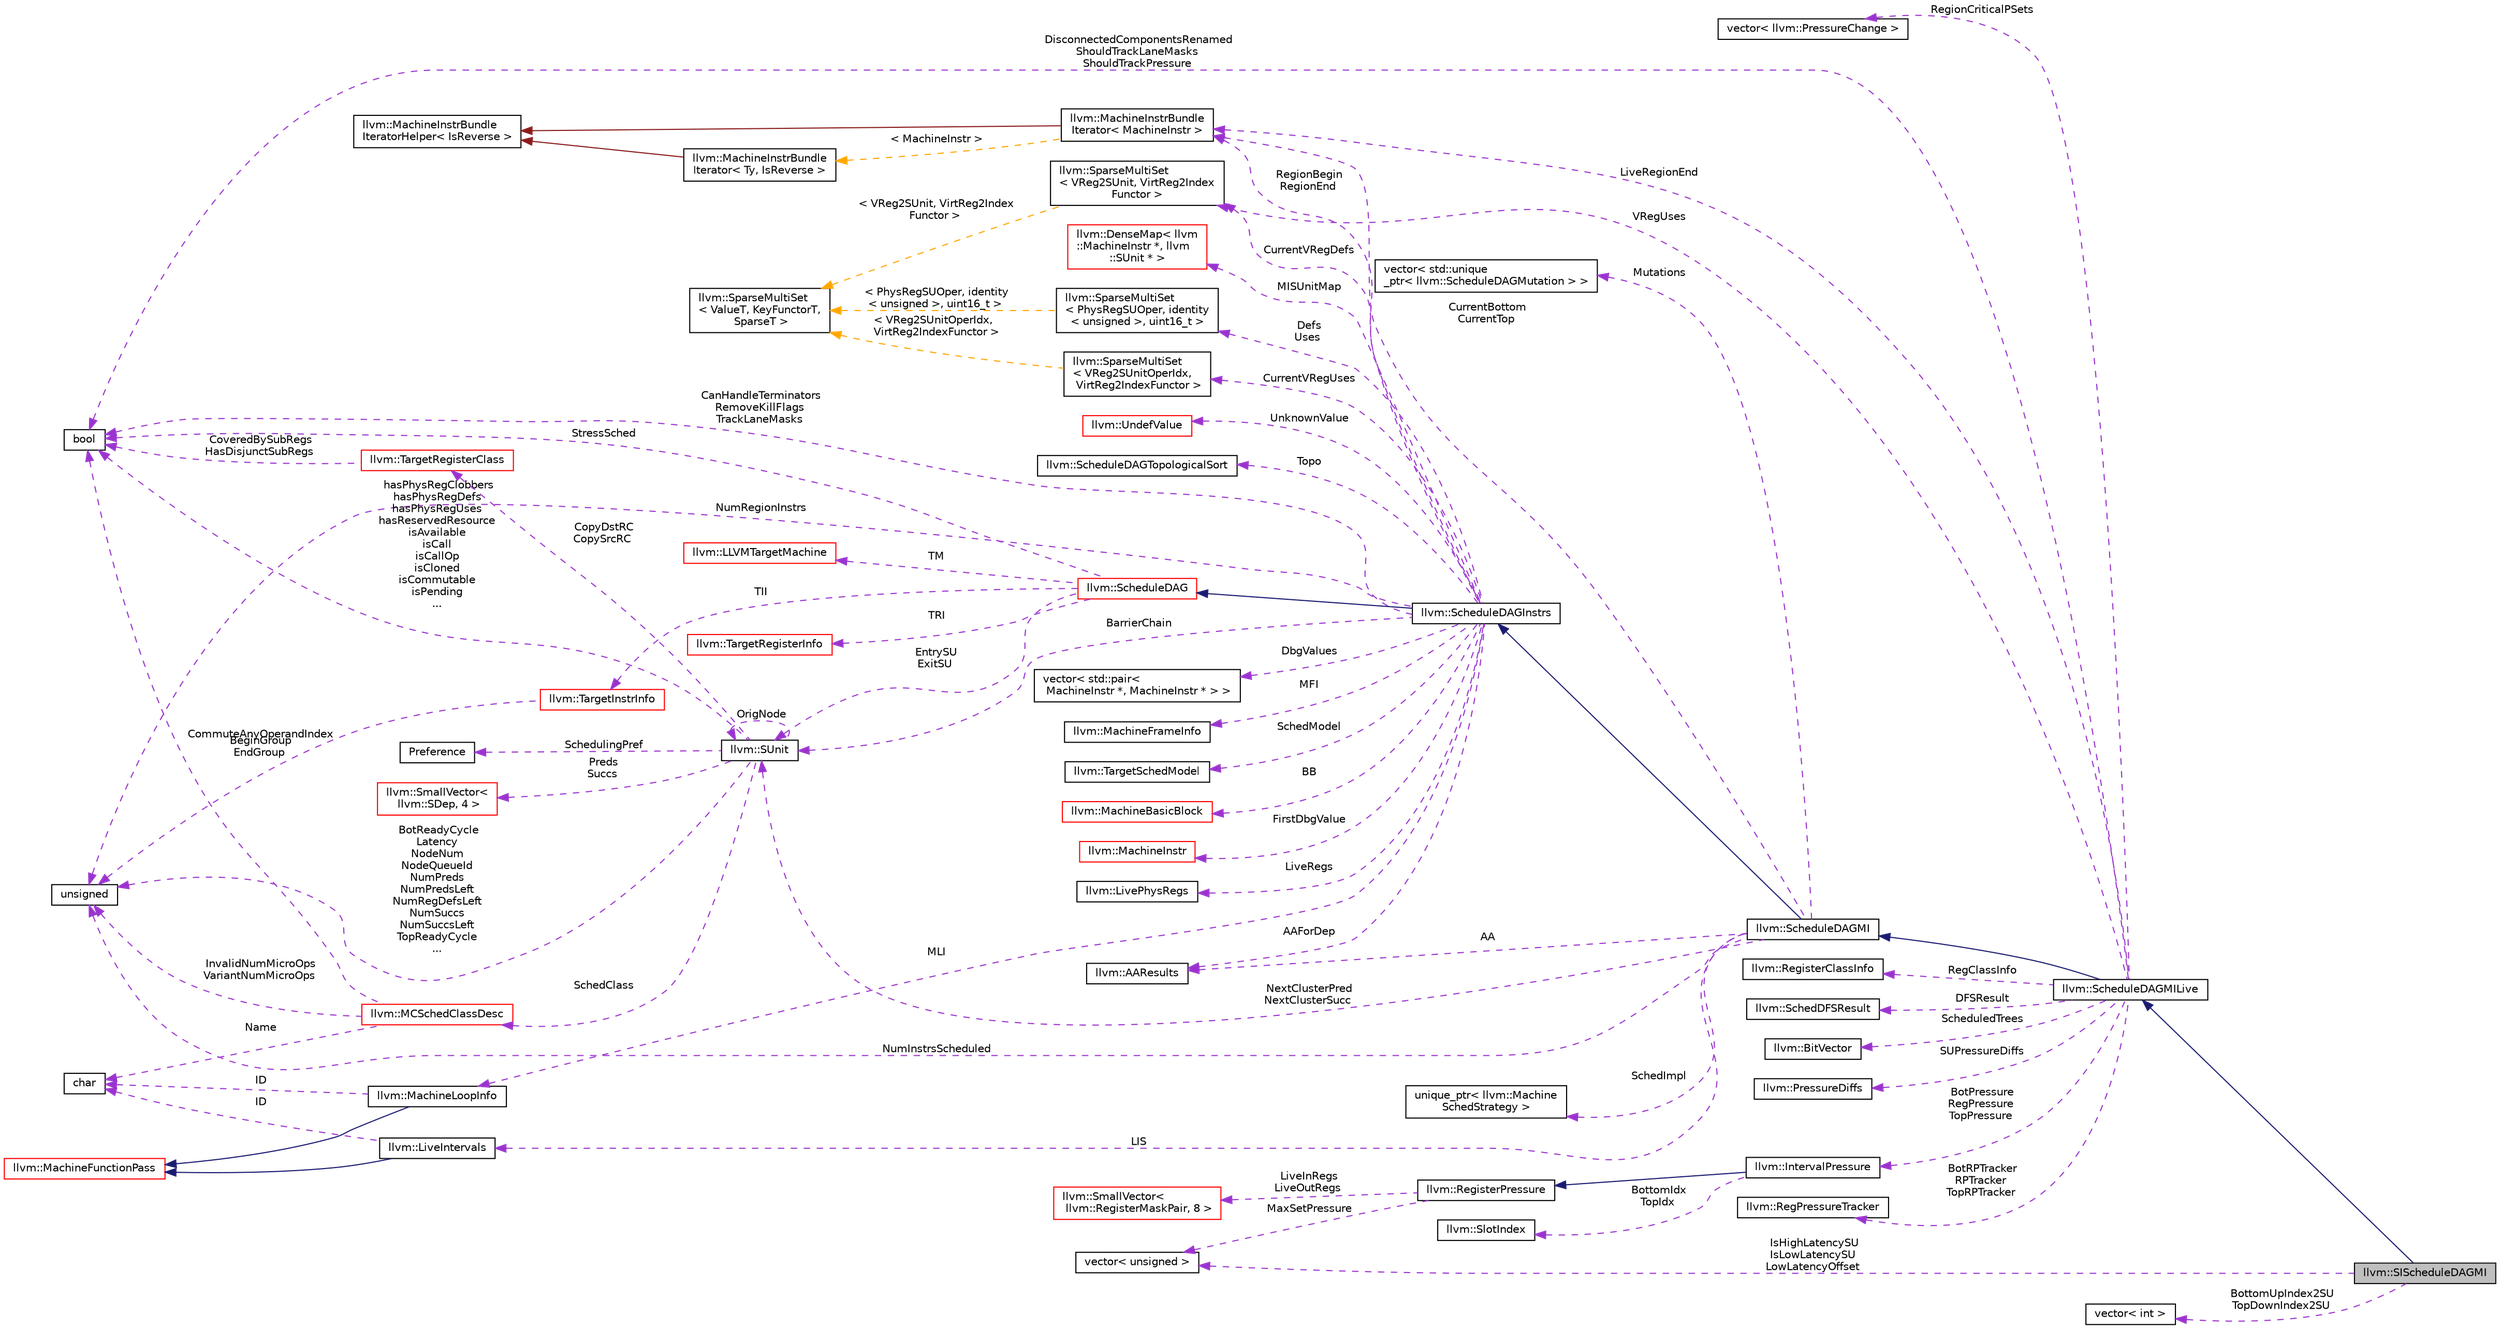 digraph "llvm::SIScheduleDAGMI"
{
 // LATEX_PDF_SIZE
  bgcolor="transparent";
  edge [fontname="Helvetica",fontsize="10",labelfontname="Helvetica",labelfontsize="10"];
  node [fontname="Helvetica",fontsize="10",shape="box"];
  rankdir="LR";
  Node1 [label="llvm::SIScheduleDAGMI",height=0.2,width=0.4,color="black", fillcolor="grey75", style="filled", fontcolor="black",tooltip=" "];
  Node2 -> Node1 [dir="back",color="midnightblue",fontsize="10",style="solid",fontname="Helvetica"];
  Node2 [label="llvm::ScheduleDAGMILive",height=0.2,width=0.4,color="black",URL="$classllvm_1_1ScheduleDAGMILive.html",tooltip="ScheduleDAGMILive is an implementation of ScheduleDAGInstrs that schedules machine instructions while..."];
  Node3 -> Node2 [dir="back",color="midnightblue",fontsize="10",style="solid",fontname="Helvetica"];
  Node3 [label="llvm::ScheduleDAGMI",height=0.2,width=0.4,color="black",URL="$classllvm_1_1ScheduleDAGMI.html",tooltip="ScheduleDAGMI is an implementation of ScheduleDAGInstrs that simply schedules machine instructions ac..."];
  Node4 -> Node3 [dir="back",color="midnightblue",fontsize="10",style="solid",fontname="Helvetica"];
  Node4 [label="llvm::ScheduleDAGInstrs",height=0.2,width=0.4,color="black",URL="$classllvm_1_1ScheduleDAGInstrs.html",tooltip="A ScheduleDAG for scheduling lists of MachineInstr."];
  Node5 -> Node4 [dir="back",color="midnightblue",fontsize="10",style="solid",fontname="Helvetica"];
  Node5 [label="llvm::ScheduleDAG",height=0.2,width=0.4,color="red",URL="$classllvm_1_1ScheduleDAG.html",tooltip=" "];
  Node6 -> Node5 [dir="back",color="darkorchid3",fontsize="10",style="dashed",label=" TM" ,fontname="Helvetica"];
  Node6 [label="llvm::LLVMTargetMachine",height=0.2,width=0.4,color="red",URL="$classllvm_1_1LLVMTargetMachine.html",tooltip="This class describes a target machine that is implemented with the LLVM target-independent code gener..."];
  Node34 -> Node5 [dir="back",color="darkorchid3",fontsize="10",style="dashed",label=" TII" ,fontname="Helvetica"];
  Node34 [label="llvm::TargetInstrInfo",height=0.2,width=0.4,color="red",URL="$classllvm_1_1TargetInstrInfo.html",tooltip="TargetInstrInfo - Interface to description of machine instruction set."];
  Node19 -> Node34 [dir="back",color="darkorchid3",fontsize="10",style="dashed",label=" CommuteAnyOperandIndex" ,fontname="Helvetica"];
  Node19 [label="unsigned",height=0.2,width=0.4,color="black",URL="$classunsigned.html",tooltip=" "];
  Node36 -> Node5 [dir="back",color="darkorchid3",fontsize="10",style="dashed",label=" TRI" ,fontname="Helvetica"];
  Node36 [label="llvm::TargetRegisterInfo",height=0.2,width=0.4,color="red",URL="$classllvm_1_1TargetRegisterInfo.html",tooltip="TargetRegisterInfo base class - We assume that the target defines a static array of TargetRegisterDes..."];
  Node56 -> Node5 [dir="back",color="darkorchid3",fontsize="10",style="dashed",label=" EntrySU\nExitSU" ,fontname="Helvetica"];
  Node56 [label="llvm::SUnit",height=0.2,width=0.4,color="black",URL="$classllvm_1_1SUnit.html",tooltip="Scheduling unit. This is a node in the scheduling DAG."];
  Node56 -> Node56 [dir="back",color="darkorchid3",fontsize="10",style="dashed",label=" OrigNode" ,fontname="Helvetica"];
  Node57 -> Node56 [dir="back",color="darkorchid3",fontsize="10",style="dashed",label=" SchedClass" ,fontname="Helvetica"];
  Node57 [label="llvm::MCSchedClassDesc",height=0.2,width=0.4,color="red",URL="$structllvm_1_1MCSchedClassDesc.html",tooltip="Summarize the scheduling resources required for an instruction of a particular scheduling class."];
  Node19 -> Node57 [dir="back",color="darkorchid3",fontsize="10",style="dashed",label=" InvalidNumMicroOps\nVariantNumMicroOps" ,fontname="Helvetica"];
  Node48 -> Node57 [dir="back",color="darkorchid3",fontsize="10",style="dashed",label=" Name" ,fontname="Helvetica"];
  Node48 [label="char",height=0.2,width=0.4,color="black",URL="$classchar.html",tooltip=" "];
  Node31 -> Node57 [dir="back",color="darkorchid3",fontsize="10",style="dashed",label=" BeginGroup\nEndGroup" ,fontname="Helvetica"];
  Node31 [label="bool",height=0.2,width=0.4,color="black",URL="$classbool.html",tooltip=" "];
  Node59 -> Node56 [dir="back",color="darkorchid3",fontsize="10",style="dashed",label=" Preds\nSuccs" ,fontname="Helvetica"];
  Node59 [label="llvm::SmallVector\<\l llvm::SDep, 4 \>",height=0.2,width=0.4,color="red",URL="$classllvm_1_1SmallVector.html",tooltip=" "];
  Node19 -> Node56 [dir="back",color="darkorchid3",fontsize="10",style="dashed",label=" BotReadyCycle\nLatency\nNodeNum\nNodeQueueId\nNumPreds\nNumPredsLeft\nNumRegDefsLeft\nNumSuccs\nNumSuccsLeft\nTopReadyCycle\n..." ,fontname="Helvetica"];
  Node31 -> Node56 [dir="back",color="darkorchid3",fontsize="10",style="dashed",label=" hasPhysRegClobbers\nhasPhysRegDefs\nhasPhysRegUses\nhasReservedResource\nisAvailable\nisCall\nisCallOp\nisCloned\nisCommutable\nisPending\n..." ,fontname="Helvetica"];
  Node62 -> Node56 [dir="back",color="darkorchid3",fontsize="10",style="dashed",label=" SchedulingPref" ,fontname="Helvetica"];
  Node62 [label="Preference",height=0.2,width=0.4,color="black",tooltip=" "];
  Node63 -> Node56 [dir="back",color="darkorchid3",fontsize="10",style="dashed",label=" CopyDstRC\nCopySrcRC" ,fontname="Helvetica"];
  Node63 [label="llvm::TargetRegisterClass",height=0.2,width=0.4,color="red",URL="$classllvm_1_1TargetRegisterClass.html",tooltip=" "];
  Node31 -> Node63 [dir="back",color="darkorchid3",fontsize="10",style="dashed",label=" CoveredBySubRegs\nHasDisjunctSubRegs" ,fontname="Helvetica"];
  Node31 -> Node5 [dir="back",color="darkorchid3",fontsize="10",style="dashed",label=" StressSched" ,fontname="Helvetica"];
  Node72 -> Node4 [dir="back",color="darkorchid3",fontsize="10",style="dashed",label=" MLI" ,fontname="Helvetica"];
  Node72 [label="llvm::MachineLoopInfo",height=0.2,width=0.4,color="black",URL="$classllvm_1_1MachineLoopInfo.html",tooltip=" "];
  Node73 -> Node72 [dir="back",color="midnightblue",fontsize="10",style="solid",fontname="Helvetica"];
  Node73 [label="llvm::MachineFunctionPass",height=0.2,width=0.4,color="red",URL="$classllvm_1_1MachineFunctionPass.html",tooltip="MachineFunctionPass - This class adapts the FunctionPass interface to allow convenient creation of pa..."];
  Node48 -> Node72 [dir="back",color="darkorchid3",fontsize="10",style="dashed",label=" ID" ,fontname="Helvetica"];
  Node76 -> Node4 [dir="back",color="darkorchid3",fontsize="10",style="dashed",label=" MFI" ,fontname="Helvetica"];
  Node76 [label="llvm::MachineFrameInfo",height=0.2,width=0.4,color="black",URL="$classllvm_1_1MachineFrameInfo.html",tooltip="The MachineFrameInfo class represents an abstract stack frame until prolog/epilog code is inserted."];
  Node77 -> Node4 [dir="back",color="darkorchid3",fontsize="10",style="dashed",label=" SchedModel" ,fontname="Helvetica"];
  Node77 [label="llvm::TargetSchedModel",height=0.2,width=0.4,color="black",URL="$classllvm_1_1TargetSchedModel.html",tooltip="Provide an instruction scheduling machine model to CodeGen passes."];
  Node31 -> Node4 [dir="back",color="darkorchid3",fontsize="10",style="dashed",label=" CanHandleTerminators\nRemoveKillFlags\nTrackLaneMasks" ,fontname="Helvetica"];
  Node78 -> Node4 [dir="back",color="darkorchid3",fontsize="10",style="dashed",label=" BB" ,fontname="Helvetica"];
  Node78 [label="llvm::MachineBasicBlock",height=0.2,width=0.4,color="red",URL="$classllvm_1_1MachineBasicBlock.html",tooltip=" "];
  Node88 -> Node4 [dir="back",color="darkorchid3",fontsize="10",style="dashed",label=" RegionBegin\nRegionEnd" ,fontname="Helvetica"];
  Node88 [label="llvm::MachineInstrBundle\lIterator\< MachineInstr \>",height=0.2,width=0.4,color="black",URL="$classllvm_1_1MachineInstrBundleIterator.html",tooltip=" "];
  Node89 -> Node88 [dir="back",color="firebrick4",fontsize="10",style="solid",fontname="Helvetica"];
  Node89 [label="llvm::MachineInstrBundle\lIteratorHelper\< IsReverse \>",height=0.2,width=0.4,color="black",URL="$structllvm_1_1MachineInstrBundleIteratorHelper.html",tooltip=" "];
  Node90 -> Node88 [dir="back",color="orange",fontsize="10",style="dashed",label=" \< MachineInstr \>" ,fontname="Helvetica"];
  Node90 [label="llvm::MachineInstrBundle\lIterator\< Ty, IsReverse \>",height=0.2,width=0.4,color="black",URL="$classllvm_1_1MachineInstrBundleIterator.html",tooltip="MachineBasicBlock iterator that automatically skips over MIs that are inside bundles (i...."];
  Node89 -> Node90 [dir="back",color="firebrick4",fontsize="10",style="solid",fontname="Helvetica"];
  Node19 -> Node4 [dir="back",color="darkorchid3",fontsize="10",style="dashed",label=" NumRegionInstrs" ,fontname="Helvetica"];
  Node91 -> Node4 [dir="back",color="darkorchid3",fontsize="10",style="dashed",label=" MISUnitMap" ,fontname="Helvetica"];
  Node91 [label="llvm::DenseMap\< llvm\l::MachineInstr *, llvm\l::SUnit * \>",height=0.2,width=0.4,color="red",URL="$classllvm_1_1DenseMap.html",tooltip=" "];
  Node96 -> Node4 [dir="back",color="darkorchid3",fontsize="10",style="dashed",label=" Defs\nUses" ,fontname="Helvetica"];
  Node96 [label="llvm::SparseMultiSet\l\< PhysRegSUOper, identity\l\< unsigned \>, uint16_t \>",height=0.2,width=0.4,color="black",URL="$classllvm_1_1SparseMultiSet.html",tooltip=" "];
  Node97 -> Node96 [dir="back",color="orange",fontsize="10",style="dashed",label=" \< PhysRegSUOper, identity\l\< unsigned \>, uint16_t \>" ,fontname="Helvetica"];
  Node97 [label="llvm::SparseMultiSet\l\< ValueT, KeyFunctorT,\l SparseT \>",height=0.2,width=0.4,color="black",URL="$classllvm_1_1SparseMultiSet.html",tooltip="Fast multiset implementation for objects that can be identified by small unsigned keys."];
  Node98 -> Node4 [dir="back",color="darkorchid3",fontsize="10",style="dashed",label=" CurrentVRegDefs" ,fontname="Helvetica"];
  Node98 [label="llvm::SparseMultiSet\l\< VReg2SUnit, VirtReg2Index\lFunctor \>",height=0.2,width=0.4,color="black",URL="$classllvm_1_1SparseMultiSet.html",tooltip=" "];
  Node97 -> Node98 [dir="back",color="orange",fontsize="10",style="dashed",label=" \< VReg2SUnit, VirtReg2Index\lFunctor \>" ,fontname="Helvetica"];
  Node99 -> Node4 [dir="back",color="darkorchid3",fontsize="10",style="dashed",label=" CurrentVRegUses" ,fontname="Helvetica"];
  Node99 [label="llvm::SparseMultiSet\l\< VReg2SUnitOperIdx,\l VirtReg2IndexFunctor \>",height=0.2,width=0.4,color="black",URL="$classllvm_1_1SparseMultiSet.html",tooltip=" "];
  Node97 -> Node99 [dir="back",color="orange",fontsize="10",style="dashed",label=" \< VReg2SUnitOperIdx,\l VirtReg2IndexFunctor \>" ,fontname="Helvetica"];
  Node100 -> Node4 [dir="back",color="darkorchid3",fontsize="10",style="dashed",label=" AAForDep" ,fontname="Helvetica"];
  Node100 [label="llvm::AAResults",height=0.2,width=0.4,color="black",URL="$classllvm_1_1AAResults.html",tooltip=" "];
  Node56 -> Node4 [dir="back",color="darkorchid3",fontsize="10",style="dashed",label=" BarrierChain" ,fontname="Helvetica"];
  Node101 -> Node4 [dir="back",color="darkorchid3",fontsize="10",style="dashed",label=" UnknownValue" ,fontname="Helvetica"];
  Node101 [label="llvm::UndefValue",height=0.2,width=0.4,color="red",URL="$classllvm_1_1UndefValue.html",tooltip="'undef' values are things that do not have specified contents."];
  Node106 -> Node4 [dir="back",color="darkorchid3",fontsize="10",style="dashed",label=" Topo" ,fontname="Helvetica"];
  Node106 [label="llvm::ScheduleDAGTopologicalSort",height=0.2,width=0.4,color="black",URL="$classllvm_1_1ScheduleDAGTopologicalSort.html",tooltip="This class can compute a topological ordering for SUnits and provides methods for dynamically updatin..."];
  Node107 -> Node4 [dir="back",color="darkorchid3",fontsize="10",style="dashed",label=" DbgValues" ,fontname="Helvetica"];
  Node107 [label="vector\< std::pair\<\l MachineInstr *, MachineInstr * \> \>",height=0.2,width=0.4,color="black",tooltip=" "];
  Node108 -> Node4 [dir="back",color="darkorchid3",fontsize="10",style="dashed",label=" FirstDbgValue" ,fontname="Helvetica"];
  Node108 [label="llvm::MachineInstr",height=0.2,width=0.4,color="red",URL="$classllvm_1_1MachineInstr.html",tooltip="Representation of each machine instruction."];
  Node111 -> Node4 [dir="back",color="darkorchid3",fontsize="10",style="dashed",label=" LiveRegs" ,fontname="Helvetica"];
  Node111 [label="llvm::LivePhysRegs",height=0.2,width=0.4,color="black",URL="$classllvm_1_1LivePhysRegs.html",tooltip="A set of physical registers with utility functions to track liveness when walking backward/forward th..."];
  Node100 -> Node3 [dir="back",color="darkorchid3",fontsize="10",style="dashed",label=" AA" ,fontname="Helvetica"];
  Node112 -> Node3 [dir="back",color="darkorchid3",fontsize="10",style="dashed",label=" LIS" ,fontname="Helvetica"];
  Node112 [label="llvm::LiveIntervals",height=0.2,width=0.4,color="black",URL="$classllvm_1_1LiveIntervals.html",tooltip=" "];
  Node73 -> Node112 [dir="back",color="midnightblue",fontsize="10",style="solid",fontname="Helvetica"];
  Node48 -> Node112 [dir="back",color="darkorchid3",fontsize="10",style="dashed",label=" ID" ,fontname="Helvetica"];
  Node113 -> Node3 [dir="back",color="darkorchid3",fontsize="10",style="dashed",label=" SchedImpl" ,fontname="Helvetica"];
  Node113 [label="unique_ptr\< llvm::Machine\lSchedStrategy \>",height=0.2,width=0.4,color="black",tooltip=" "];
  Node114 -> Node3 [dir="back",color="darkorchid3",fontsize="10",style="dashed",label=" Mutations" ,fontname="Helvetica"];
  Node114 [label="vector\< std::unique\l_ptr\< llvm::ScheduleDAGMutation \> \>",height=0.2,width=0.4,color="black",tooltip=" "];
  Node88 -> Node3 [dir="back",color="darkorchid3",fontsize="10",style="dashed",label=" CurrentBottom\nCurrentTop" ,fontname="Helvetica"];
  Node56 -> Node3 [dir="back",color="darkorchid3",fontsize="10",style="dashed",label=" NextClusterPred\nNextClusterSucc" ,fontname="Helvetica"];
  Node19 -> Node3 [dir="back",color="darkorchid3",fontsize="10",style="dashed",label=" NumInstrsScheduled" ,fontname="Helvetica"];
  Node115 -> Node2 [dir="back",color="darkorchid3",fontsize="10",style="dashed",label=" RegClassInfo" ,fontname="Helvetica"];
  Node115 [label="llvm::RegisterClassInfo",height=0.2,width=0.4,color="black",URL="$classllvm_1_1RegisterClassInfo.html",tooltip=" "];
  Node116 -> Node2 [dir="back",color="darkorchid3",fontsize="10",style="dashed",label=" DFSResult" ,fontname="Helvetica"];
  Node116 [label="llvm::SchedDFSResult",height=0.2,width=0.4,color="black",URL="$classllvm_1_1SchedDFSResult.html",tooltip="Compute the values of each DAG node for various metrics during DFS."];
  Node117 -> Node2 [dir="back",color="darkorchid3",fontsize="10",style="dashed",label=" ScheduledTrees" ,fontname="Helvetica"];
  Node117 [label="llvm::BitVector",height=0.2,width=0.4,color="black",URL="$classllvm_1_1BitVector.html",tooltip=" "];
  Node88 -> Node2 [dir="back",color="darkorchid3",fontsize="10",style="dashed",label=" LiveRegionEnd" ,fontname="Helvetica"];
  Node98 -> Node2 [dir="back",color="darkorchid3",fontsize="10",style="dashed",label=" VRegUses" ,fontname="Helvetica"];
  Node118 -> Node2 [dir="back",color="darkorchid3",fontsize="10",style="dashed",label=" SUPressureDiffs" ,fontname="Helvetica"];
  Node118 [label="llvm::PressureDiffs",height=0.2,width=0.4,color="black",URL="$classllvm_1_1PressureDiffs.html",tooltip="Array of PressureDiffs."];
  Node31 -> Node2 [dir="back",color="darkorchid3",fontsize="10",style="dashed",label=" DisconnectedComponentsRenamed\nShouldTrackLaneMasks\nShouldTrackPressure" ,fontname="Helvetica"];
  Node119 -> Node2 [dir="back",color="darkorchid3",fontsize="10",style="dashed",label=" BotPressure\nRegPressure\nTopPressure" ,fontname="Helvetica"];
  Node119 [label="llvm::IntervalPressure",height=0.2,width=0.4,color="black",URL="$structllvm_1_1IntervalPressure.html",tooltip="RegisterPressure computed within a region of instructions delimited by TopIdx and BottomIdx."];
  Node120 -> Node119 [dir="back",color="midnightblue",fontsize="10",style="solid",fontname="Helvetica"];
  Node120 [label="llvm::RegisterPressure",height=0.2,width=0.4,color="black",URL="$structllvm_1_1RegisterPressure.html",tooltip="Base class for register pressure results."];
  Node121 -> Node120 [dir="back",color="darkorchid3",fontsize="10",style="dashed",label=" MaxSetPressure" ,fontname="Helvetica"];
  Node121 [label="vector\< unsigned \>",height=0.2,width=0.4,color="black",tooltip=" "];
  Node122 -> Node120 [dir="back",color="darkorchid3",fontsize="10",style="dashed",label=" LiveInRegs\nLiveOutRegs" ,fontname="Helvetica"];
  Node122 [label="llvm::SmallVector\<\l llvm::RegisterMaskPair, 8 \>",height=0.2,width=0.4,color="red",URL="$classllvm_1_1SmallVector.html",tooltip=" "];
  Node125 -> Node119 [dir="back",color="darkorchid3",fontsize="10",style="dashed",label=" BottomIdx\nTopIdx" ,fontname="Helvetica"];
  Node125 [label="llvm::SlotIndex",height=0.2,width=0.4,color="black",URL="$classllvm_1_1SlotIndex.html",tooltip="SlotIndex - An opaque wrapper around machine indexes."];
  Node126 -> Node2 [dir="back",color="darkorchid3",fontsize="10",style="dashed",label=" BotRPTracker\nRPTracker\nTopRPTracker" ,fontname="Helvetica"];
  Node126 [label="llvm::RegPressureTracker",height=0.2,width=0.4,color="black",URL="$classllvm_1_1RegPressureTracker.html",tooltip="Track the current register pressure at some position in the instruction stream, and remember the high..."];
  Node127 -> Node2 [dir="back",color="darkorchid3",fontsize="10",style="dashed",label=" RegionCriticalPSets" ,fontname="Helvetica"];
  Node127 [label="vector\< llvm::PressureChange \>",height=0.2,width=0.4,color="black",tooltip=" "];
  Node121 -> Node1 [dir="back",color="darkorchid3",fontsize="10",style="dashed",label=" IsHighLatencySU\nIsLowLatencySU\nLowLatencyOffset" ,fontname="Helvetica"];
  Node128 -> Node1 [dir="back",color="darkorchid3",fontsize="10",style="dashed",label=" BottomUpIndex2SU\nTopDownIndex2SU" ,fontname="Helvetica"];
  Node128 [label="vector\< int \>",height=0.2,width=0.4,color="black",tooltip=" "];
}
